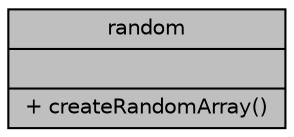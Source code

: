 digraph "random"
{
 // LATEX_PDF_SIZE
  edge [fontname="Helvetica",fontsize="10",labelfontname="Helvetica",labelfontsize="10"];
  node [fontname="Helvetica",fontsize="10",shape=record];
  Node1 [label="{random\n||+ createRandomArray()\l}",height=0.2,width=0.4,color="black", fillcolor="grey75", style="filled", fontcolor="black",tooltip=" "];
}
